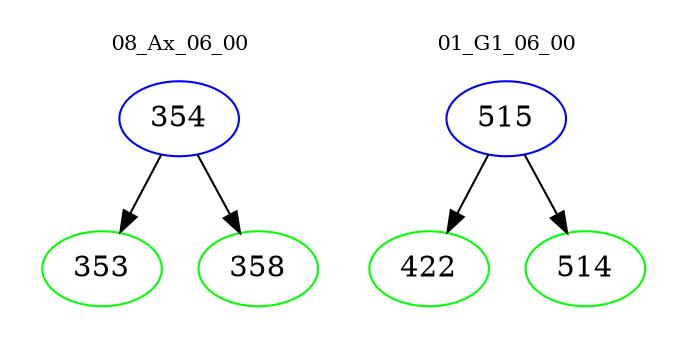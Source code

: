 digraph{
subgraph cluster_0 {
color = white
label = "08_Ax_06_00";
fontsize=10;
T0_354 [label="354", color="blue"]
T0_354 -> T0_353 [color="black"]
T0_353 [label="353", color="green"]
T0_354 -> T0_358 [color="black"]
T0_358 [label="358", color="green"]
}
subgraph cluster_1 {
color = white
label = "01_G1_06_00";
fontsize=10;
T1_515 [label="515", color="blue"]
T1_515 -> T1_422 [color="black"]
T1_422 [label="422", color="green"]
T1_515 -> T1_514 [color="black"]
T1_514 [label="514", color="green"]
}
}
